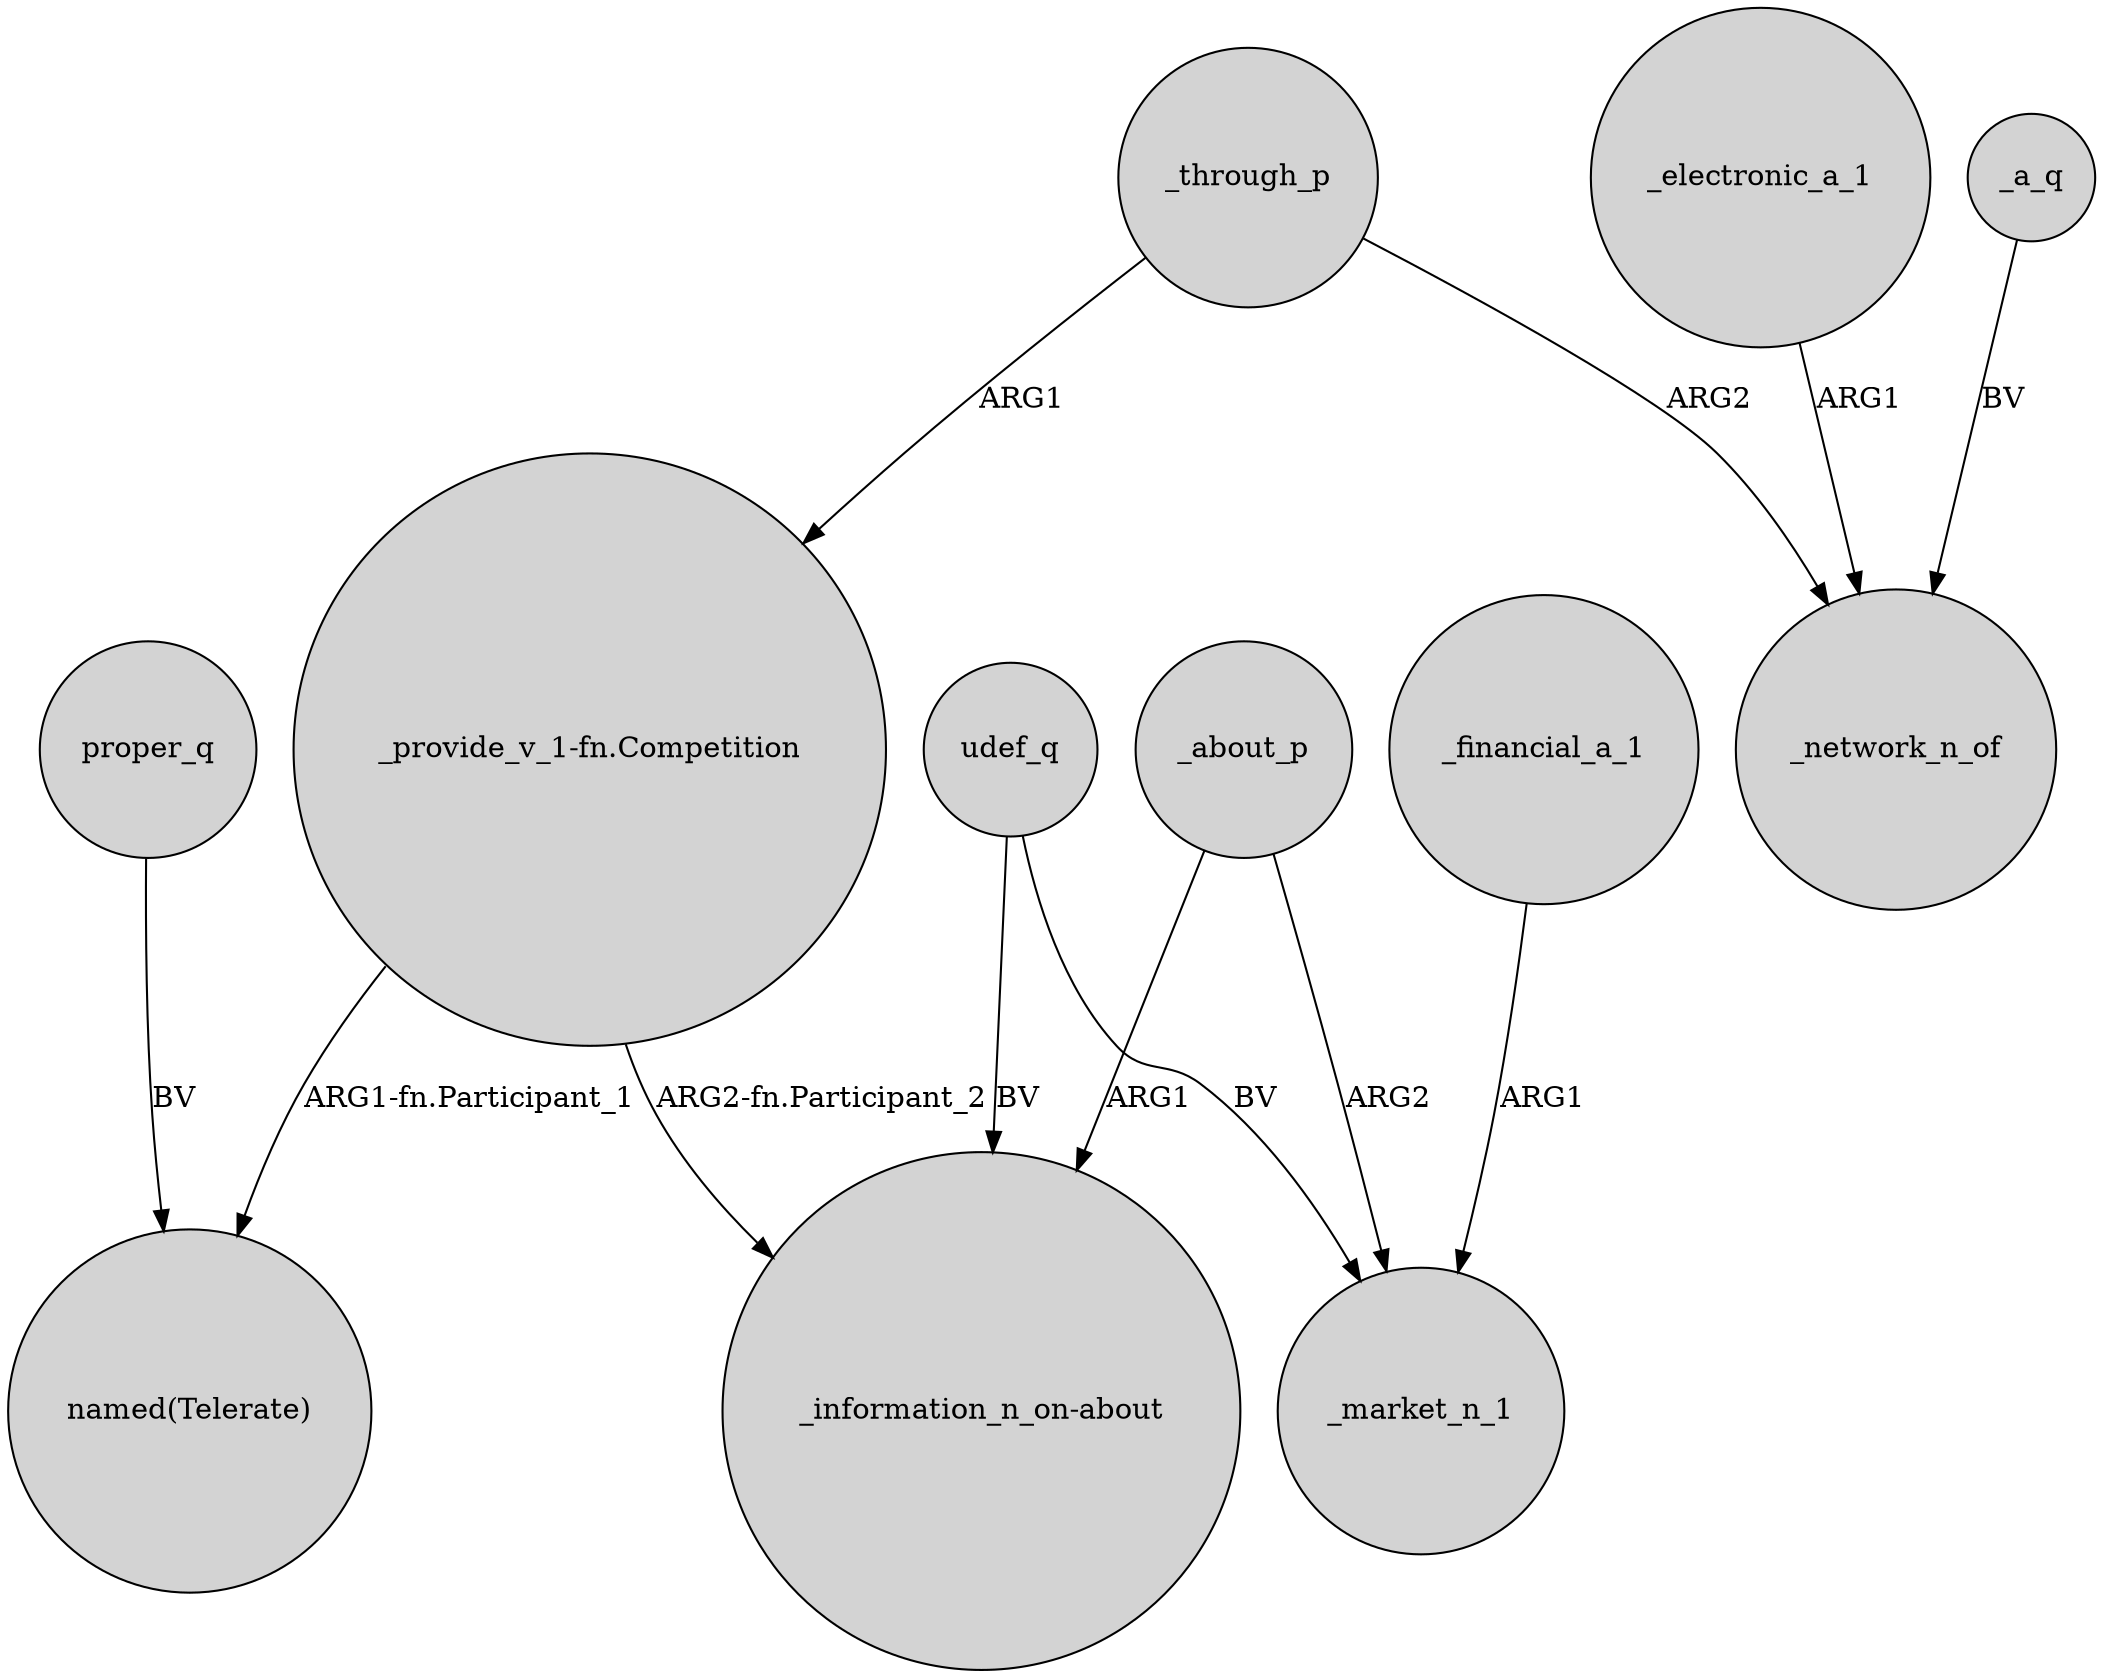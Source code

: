 digraph {
	node [shape=circle style=filled]
	proper_q -> "named(Telerate)" [label=BV]
	udef_q -> _market_n_1 [label=BV]
	_about_p -> _market_n_1 [label=ARG2]
	_about_p -> "_information_n_on-about" [label=ARG1]
	"_provide_v_1-fn.Competition" -> "_information_n_on-about" [label="ARG2-fn.Participant_2"]
	_electronic_a_1 -> _network_n_of [label=ARG1]
	udef_q -> "_information_n_on-about" [label=BV]
	_financial_a_1 -> _market_n_1 [label=ARG1]
	_through_p -> "_provide_v_1-fn.Competition" [label=ARG1]
	"_provide_v_1-fn.Competition" -> "named(Telerate)" [label="ARG1-fn.Participant_1"]
	_through_p -> _network_n_of [label=ARG2]
	_a_q -> _network_n_of [label=BV]
}
